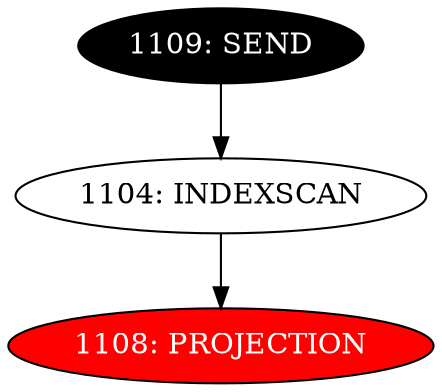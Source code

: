 digraph name {
1104 [label="1104: INDEXSCAN" ];
1104 -> 1108;
1108 [label="1108: PROJECTION" fontcolor="white" style="filled" fillcolor="red"];
1109 [label="1109: SEND" fontcolor="white" style="filled" fillcolor="black"];
1109 -> 1104;

}

